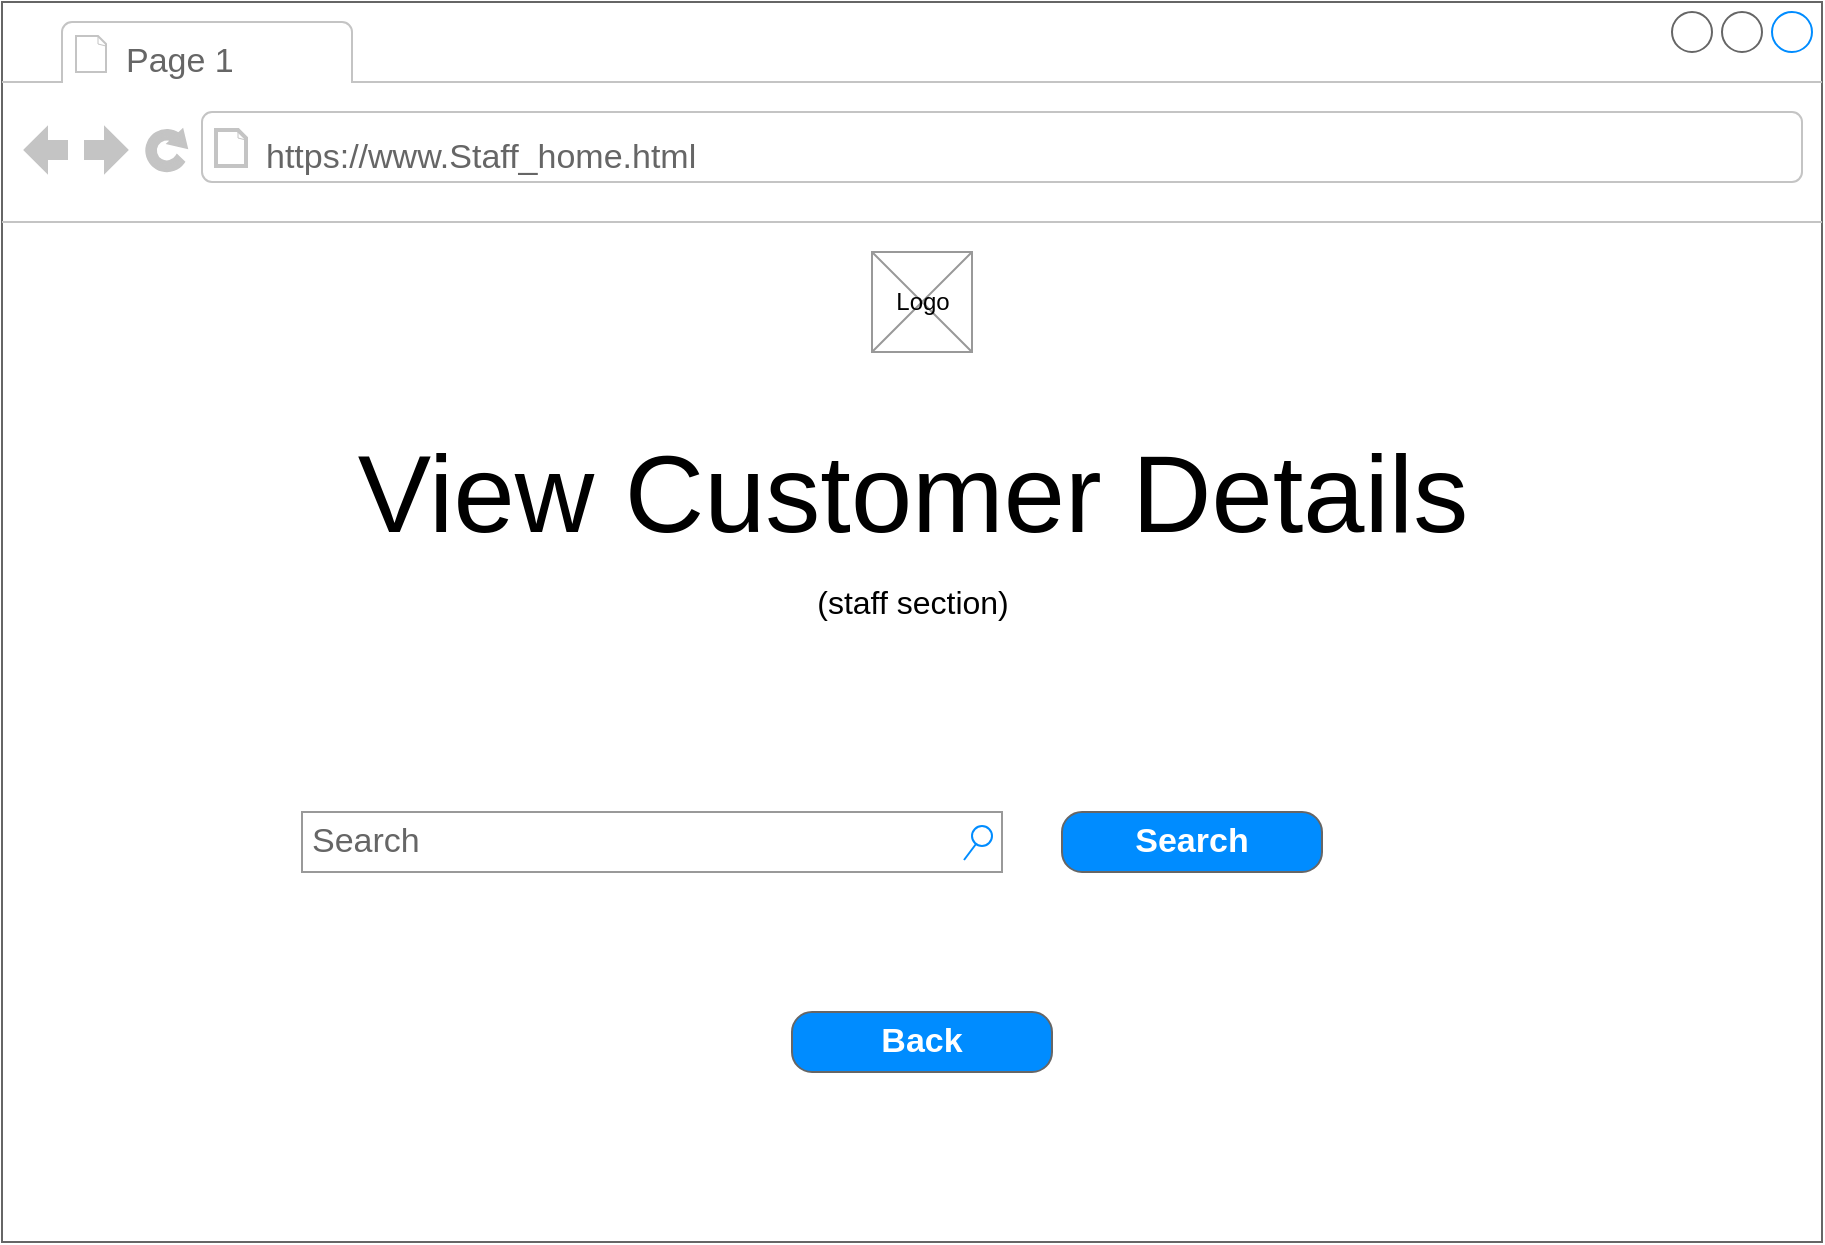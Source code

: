 <mxfile version="21.6.5" type="device">
  <diagram name="Page-1" id="GcQAFc7T_E8WWP9-CP-i">
    <mxGraphModel dx="1674" dy="836" grid="1" gridSize="10" guides="1" tooltips="1" connect="1" arrows="1" fold="1" page="1" pageScale="1" pageWidth="827" pageHeight="1169" math="0" shadow="0">
      <root>
        <mxCell id="0" />
        <mxCell id="1" parent="0" />
        <mxCell id="8R2meNSlnnWfXJwPKQnz-1" value="" style="strokeWidth=1;shadow=0;dashed=0;align=center;html=1;shape=mxgraph.mockup.containers.browserWindow;rSize=0;strokeColor=#666666;strokeColor2=#008cff;strokeColor3=#c4c4c4;mainText=,;recursiveResize=0;container=0;" vertex="1" parent="1">
          <mxGeometry x="50" y="115" width="910" height="620" as="geometry" />
        </mxCell>
        <mxCell id="8R2meNSlnnWfXJwPKQnz-2" value="Page 1" style="strokeWidth=1;shadow=0;dashed=0;align=center;html=1;shape=mxgraph.mockup.containers.anchor;fontSize=17;fontColor=#666666;align=left;whiteSpace=wrap;" vertex="1" parent="1">
          <mxGeometry x="110" y="132" width="110" height="26" as="geometry" />
        </mxCell>
        <mxCell id="8R2meNSlnnWfXJwPKQnz-3" value="https://www.Staff_home.html" style="strokeWidth=1;shadow=0;dashed=0;align=center;html=1;shape=mxgraph.mockup.containers.anchor;rSize=0;fontSize=17;fontColor=#666666;align=left;" vertex="1" parent="1">
          <mxGeometry x="180" y="180" width="250" height="26" as="geometry" />
        </mxCell>
        <mxCell id="8R2meNSlnnWfXJwPKQnz-88" value="" style="group" vertex="1" connectable="0" parent="1">
          <mxGeometry x="485" y="240" width="50" height="50" as="geometry" />
        </mxCell>
        <mxCell id="8R2meNSlnnWfXJwPKQnz-86" value="" style="verticalLabelPosition=bottom;shadow=0;dashed=0;align=center;html=1;verticalAlign=top;strokeWidth=1;shape=mxgraph.mockup.graphics.simpleIcon;strokeColor=#999999;" vertex="1" parent="8R2meNSlnnWfXJwPKQnz-88">
          <mxGeometry width="50" height="50" as="geometry" />
        </mxCell>
        <mxCell id="8R2meNSlnnWfXJwPKQnz-87" value="Logo" style="text;html=1;align=center;verticalAlign=middle;resizable=0;points=[];autosize=1;strokeColor=none;fillColor=none;" vertex="1" parent="8R2meNSlnnWfXJwPKQnz-88">
          <mxGeometry y="10" width="50" height="30" as="geometry" />
        </mxCell>
        <mxCell id="8R2meNSlnnWfXJwPKQnz-89" value="&lt;font style=&quot;font-size: 55px;&quot;&gt;View Customer Details&lt;/font&gt;" style="text;html=1;align=center;verticalAlign=middle;resizable=0;points=[];autosize=1;strokeColor=none;fillColor=none;" vertex="1" parent="1">
          <mxGeometry x="215" y="320" width="580" height="80" as="geometry" />
        </mxCell>
        <mxCell id="8R2meNSlnnWfXJwPKQnz-146" value="&lt;font size=&quot;3&quot;&gt;(staff section)&lt;/font&gt;" style="text;html=1;align=center;verticalAlign=middle;resizable=0;points=[];autosize=1;strokeColor=none;fillColor=none;" vertex="1" parent="1">
          <mxGeometry x="445" y="400" width="120" height="30" as="geometry" />
        </mxCell>
        <mxCell id="8R2meNSlnnWfXJwPKQnz-147" value="Search" style="strokeWidth=1;shadow=0;dashed=0;align=center;html=1;shape=mxgraph.mockup.forms.searchBox;strokeColor=#999999;mainText=;strokeColor2=#008cff;fontColor=#666666;fontSize=17;align=left;spacingLeft=3;whiteSpace=wrap;" vertex="1" parent="1">
          <mxGeometry x="200" y="520" width="350" height="30" as="geometry" />
        </mxCell>
        <mxCell id="8R2meNSlnnWfXJwPKQnz-148" value="Search" style="strokeWidth=1;shadow=0;dashed=0;align=center;html=1;shape=mxgraph.mockup.buttons.button;strokeColor=#666666;fontColor=#ffffff;mainText=;buttonStyle=round;fontSize=17;fontStyle=1;fillColor=#008cff;whiteSpace=wrap;" vertex="1" parent="1">
          <mxGeometry x="580" y="520" width="130" height="30" as="geometry" />
        </mxCell>
        <mxCell id="8R2meNSlnnWfXJwPKQnz-149" value="Back" style="strokeWidth=1;shadow=0;dashed=0;align=center;html=1;shape=mxgraph.mockup.buttons.button;strokeColor=#666666;fontColor=#ffffff;mainText=;buttonStyle=round;fontSize=17;fontStyle=1;fillColor=#008cff;whiteSpace=wrap;" vertex="1" parent="1">
          <mxGeometry x="445" y="620" width="130" height="30" as="geometry" />
        </mxCell>
      </root>
    </mxGraphModel>
  </diagram>
</mxfile>
